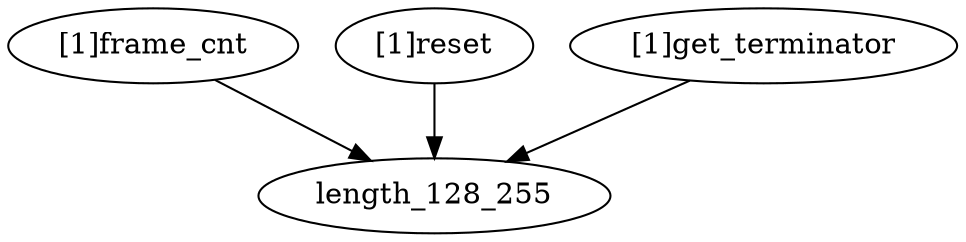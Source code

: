 strict digraph "" {
	"[1]frame_cnt"	 [complexity=5,
		importance=0.0849291661211,
		rank=0.0169858332242];
	length_128_255	 [complexity=0,
		importance=0.0445817123167,
		rank=0.0];
	"[1]frame_cnt" -> length_128_255;
	"[1]reset"	 [complexity=1,
		importance=0.129510878438,
		rank=0.129510878438];
	"[1]reset" -> length_128_255;
	"[1]get_terminator"	 [complexity=5,
		importance=0.0849291661211,
		rank=0.0169858332242];
	"[1]get_terminator" -> length_128_255;
}

